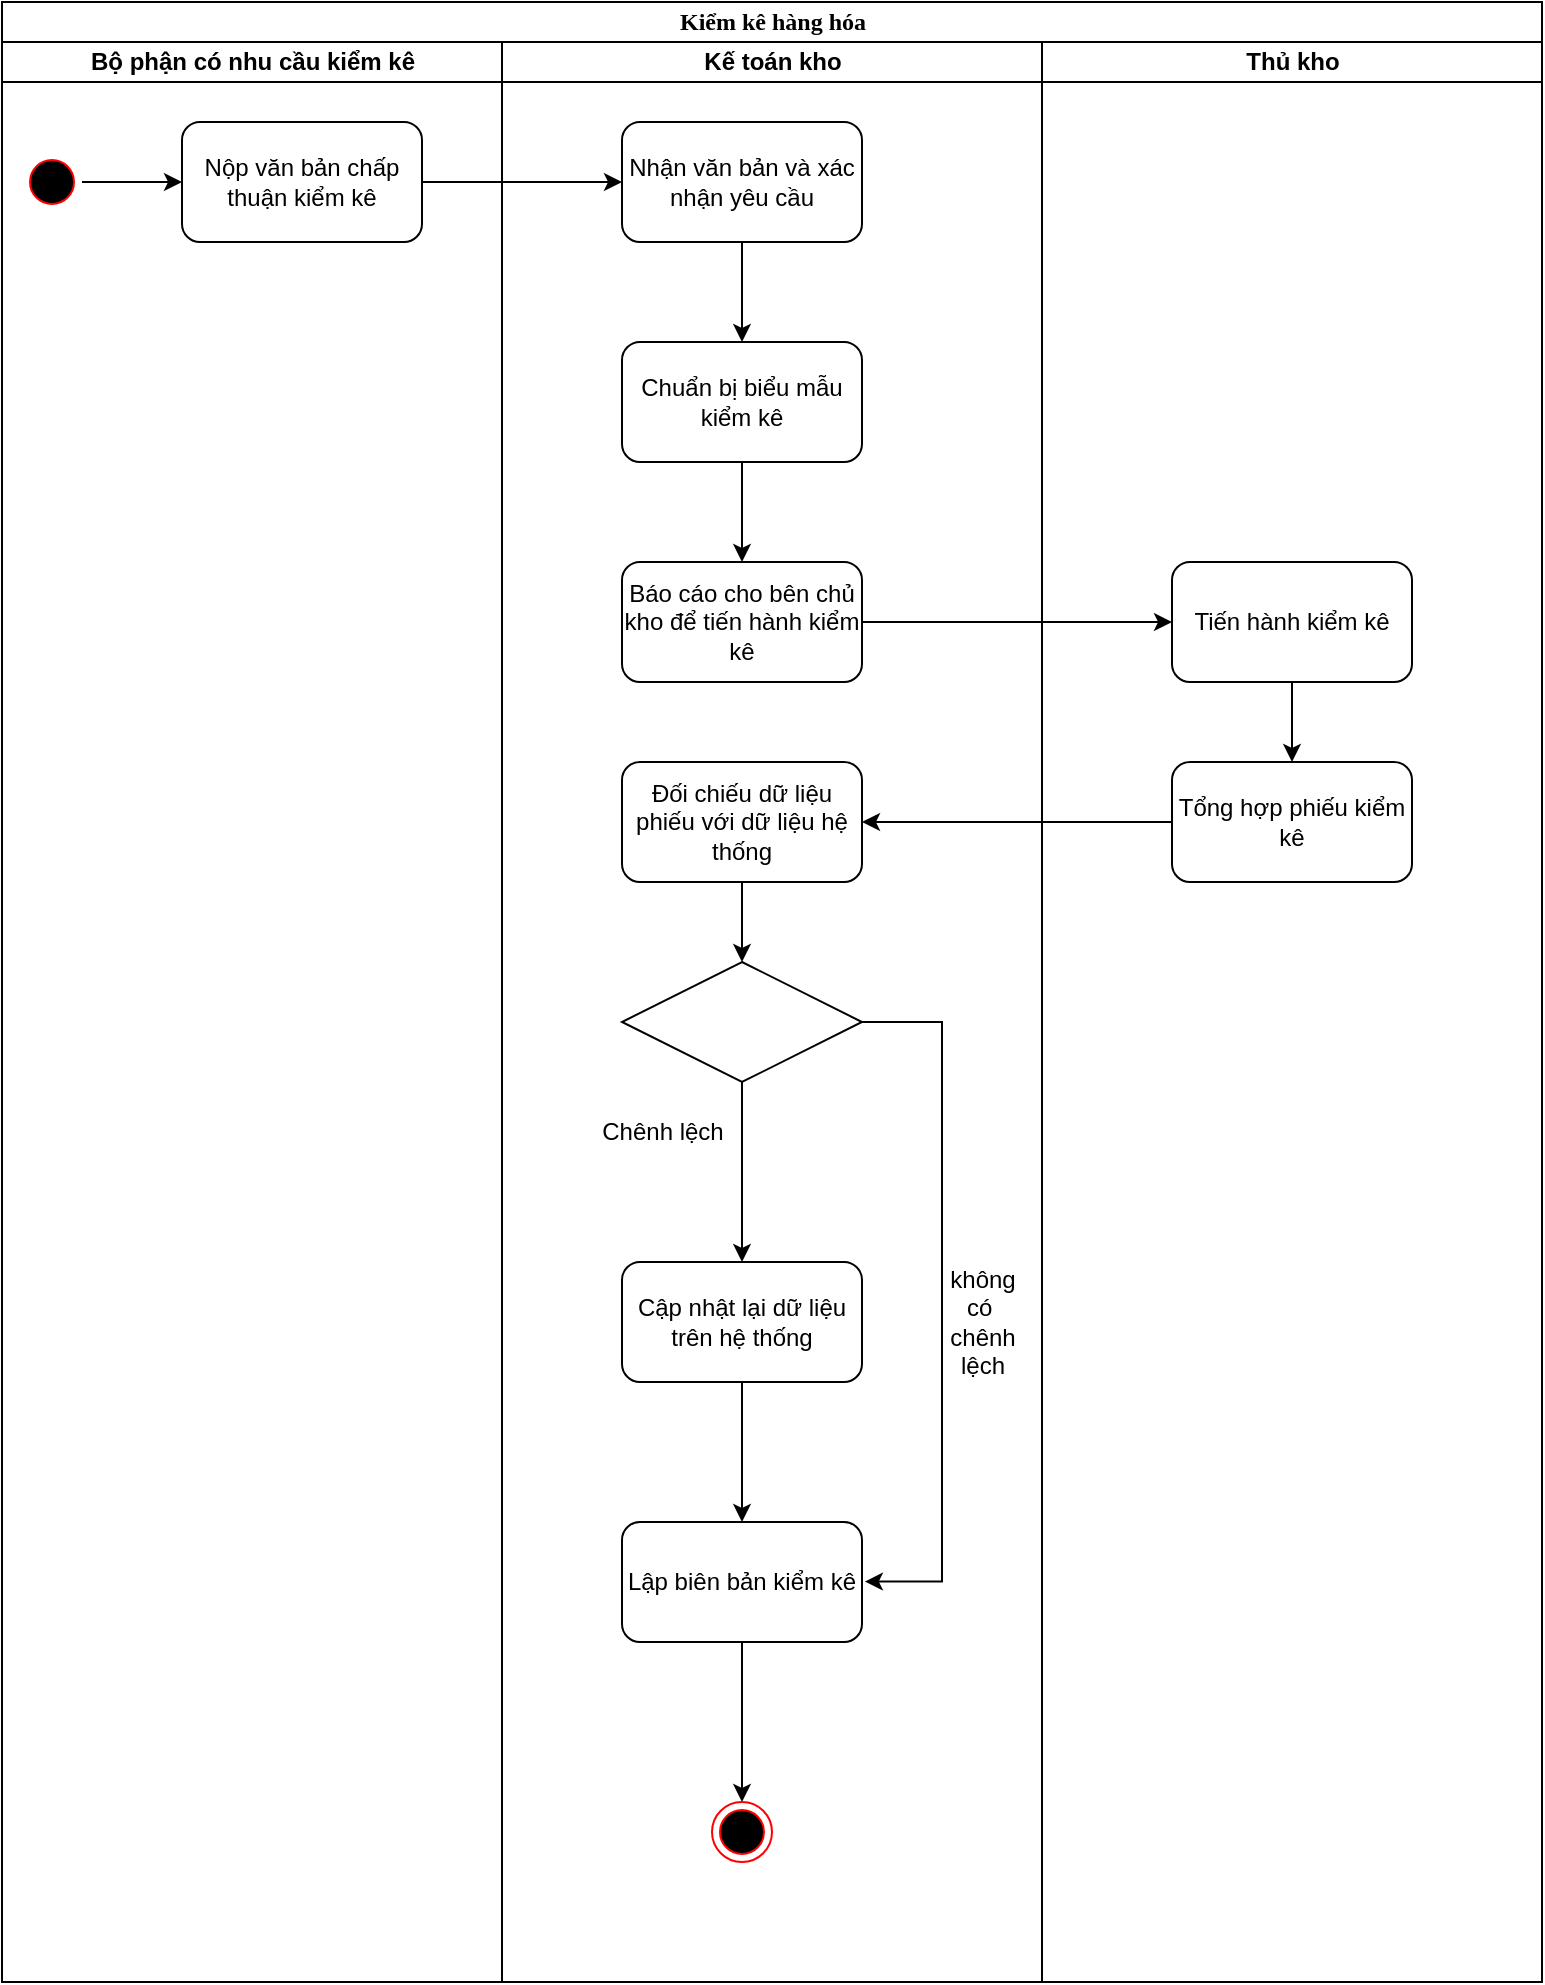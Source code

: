 <mxfile version="28.1.1">
  <diagram name="Page-1" id="0783ab3e-0a74-02c8-0abd-f7b4e66b4bec">
    <mxGraphModel dx="2428" dy="1849" grid="1" gridSize="10" guides="1" tooltips="1" connect="1" arrows="1" fold="1" page="1" pageScale="1" pageWidth="850" pageHeight="1100" background="none" math="0" shadow="0">
      <root>
        <mxCell id="0" />
        <mxCell id="1" parent="0" />
        <mxCell id="7wISNx735t2P9GYu37Is-263" value="Kiểm kê hàng hóa" style="swimlane;html=1;childLayout=stackLayout;startSize=20;rounded=0;shadow=0;comic=0;labelBackgroundColor=none;strokeWidth=1;fontFamily=Verdana;fontSize=12;align=center;" parent="1" vertex="1">
          <mxGeometry x="-250" y="-330" width="770" height="990" as="geometry" />
        </mxCell>
        <mxCell id="7wISNx735t2P9GYu37Is-264" value="Bộ phận có nhu cầu kiểm kê" style="swimlane;html=1;startSize=20;" parent="7wISNx735t2P9GYu37Is-263" vertex="1">
          <mxGeometry y="20" width="250" height="970" as="geometry" />
        </mxCell>
        <mxCell id="O70VJmbWODKezjNh1KI4-9" style="edgeStyle=orthogonalEdgeStyle;rounded=0;orthogonalLoop=1;jettySize=auto;html=1;entryX=0;entryY=0.5;entryDx=0;entryDy=0;" edge="1" parent="7wISNx735t2P9GYu37Is-264" source="O70VJmbWODKezjNh1KI4-2" target="O70VJmbWODKezjNh1KI4-8">
          <mxGeometry relative="1" as="geometry" />
        </mxCell>
        <mxCell id="O70VJmbWODKezjNh1KI4-2" value="" style="ellipse;html=1;shape=startState;fillColor=#000000;strokeColor=#ff0000;" vertex="1" parent="7wISNx735t2P9GYu37Is-264">
          <mxGeometry x="10" y="55" width="30" height="30" as="geometry" />
        </mxCell>
        <mxCell id="O70VJmbWODKezjNh1KI4-8" value="Nộp văn bản chấp thuận kiểm kê" style="rounded=1;whiteSpace=wrap;html=1;" vertex="1" parent="7wISNx735t2P9GYu37Is-264">
          <mxGeometry x="90" y="40" width="120" height="60" as="geometry" />
        </mxCell>
        <mxCell id="7wISNx735t2P9GYu37Is-274" value="Kế toán kho" style="swimlane;html=1;startSize=20;" parent="7wISNx735t2P9GYu37Is-263" vertex="1">
          <mxGeometry x="250" y="20" width="270" height="970" as="geometry" />
        </mxCell>
        <mxCell id="O70VJmbWODKezjNh1KI4-38" style="edgeStyle=orthogonalEdgeStyle;rounded=0;orthogonalLoop=1;jettySize=auto;html=1;entryX=0.5;entryY=0;entryDx=0;entryDy=0;" edge="1" parent="7wISNx735t2P9GYu37Is-274" source="O70VJmbWODKezjNh1KI4-10" target="O70VJmbWODKezjNh1KI4-36">
          <mxGeometry relative="1" as="geometry" />
        </mxCell>
        <mxCell id="O70VJmbWODKezjNh1KI4-10" value="Nhận văn bản và xác nhận yêu cầu" style="rounded=1;whiteSpace=wrap;html=1;" vertex="1" parent="7wISNx735t2P9GYu37Is-274">
          <mxGeometry x="60" y="40" width="120" height="60" as="geometry" />
        </mxCell>
        <mxCell id="O70VJmbWODKezjNh1KI4-12" value="Báo cáo cho bên chủ kho để tiến hành kiểm kê" style="rounded=1;whiteSpace=wrap;html=1;" vertex="1" parent="7wISNx735t2P9GYu37Is-274">
          <mxGeometry x="60" y="260" width="120" height="60" as="geometry" />
        </mxCell>
        <mxCell id="O70VJmbWODKezjNh1KI4-18" value="Đối chiếu dữ liệu phiếu với dữ liệu hệ thống" style="rounded=1;whiteSpace=wrap;html=1;" vertex="1" parent="7wISNx735t2P9GYu37Is-274">
          <mxGeometry x="60" y="360" width="120" height="60" as="geometry" />
        </mxCell>
        <mxCell id="O70VJmbWODKezjNh1KI4-22" style="edgeStyle=orthogonalEdgeStyle;rounded=0;orthogonalLoop=1;jettySize=auto;html=1;" edge="1" parent="7wISNx735t2P9GYu37Is-274" source="O70VJmbWODKezjNh1KI4-21" target="O70VJmbWODKezjNh1KI4-24">
          <mxGeometry relative="1" as="geometry">
            <mxPoint x="120" y="560" as="targetPoint" />
          </mxGeometry>
        </mxCell>
        <mxCell id="O70VJmbWODKezjNh1KI4-23" style="edgeStyle=orthogonalEdgeStyle;rounded=0;orthogonalLoop=1;jettySize=auto;html=1;entryX=1.012;entryY=0.496;entryDx=0;entryDy=0;entryPerimeter=0;exitX=1;exitY=0.5;exitDx=0;exitDy=0;" edge="1" parent="7wISNx735t2P9GYu37Is-274" source="O70VJmbWODKezjNh1KI4-21" target="O70VJmbWODKezjNh1KI4-26">
          <mxGeometry relative="1" as="geometry">
            <mxPoint x="220" y="620" as="targetPoint" />
            <mxPoint x="200" y="480" as="sourcePoint" />
            <Array as="points">
              <mxPoint x="220" y="490" />
              <mxPoint x="220" y="770" />
            </Array>
          </mxGeometry>
        </mxCell>
        <mxCell id="O70VJmbWODKezjNh1KI4-21" value="" style="shape=rhombus;perimeter=rhombusPerimeter;whiteSpace=wrap;html=1;align=center;" vertex="1" parent="7wISNx735t2P9GYu37Is-274">
          <mxGeometry x="60" y="460" width="120" height="60" as="geometry" />
        </mxCell>
        <mxCell id="O70VJmbWODKezjNh1KI4-20" style="edgeStyle=orthogonalEdgeStyle;rounded=0;orthogonalLoop=1;jettySize=auto;html=1;" edge="1" parent="7wISNx735t2P9GYu37Is-274" source="O70VJmbWODKezjNh1KI4-18" target="O70VJmbWODKezjNh1KI4-21">
          <mxGeometry relative="1" as="geometry">
            <mxPoint x="120" y="360" as="targetPoint" />
          </mxGeometry>
        </mxCell>
        <mxCell id="O70VJmbWODKezjNh1KI4-34" style="edgeStyle=orthogonalEdgeStyle;rounded=0;orthogonalLoop=1;jettySize=auto;html=1;" edge="1" parent="7wISNx735t2P9GYu37Is-274" source="O70VJmbWODKezjNh1KI4-24" target="O70VJmbWODKezjNh1KI4-26">
          <mxGeometry relative="1" as="geometry" />
        </mxCell>
        <mxCell id="O70VJmbWODKezjNh1KI4-24" value="Cập nhật lại dữ liệu trên hệ thống" style="rounded=1;whiteSpace=wrap;html=1;" vertex="1" parent="7wISNx735t2P9GYu37Is-274">
          <mxGeometry x="60" y="610" width="120" height="60" as="geometry" />
        </mxCell>
        <mxCell id="O70VJmbWODKezjNh1KI4-33" style="edgeStyle=orthogonalEdgeStyle;rounded=0;orthogonalLoop=1;jettySize=auto;html=1;entryX=0.5;entryY=0;entryDx=0;entryDy=0;" edge="1" parent="7wISNx735t2P9GYu37Is-274" source="O70VJmbWODKezjNh1KI4-26" target="O70VJmbWODKezjNh1KI4-1">
          <mxGeometry relative="1" as="geometry" />
        </mxCell>
        <mxCell id="O70VJmbWODKezjNh1KI4-26" value="Lập biên bản kiểm kê" style="rounded=1;whiteSpace=wrap;html=1;" vertex="1" parent="7wISNx735t2P9GYu37Is-274">
          <mxGeometry x="60" y="740" width="120" height="60" as="geometry" />
        </mxCell>
        <mxCell id="O70VJmbWODKezjNh1KI4-31" value="Chênh lệch" style="text;html=1;align=center;verticalAlign=middle;resizable=0;points=[];autosize=1;strokeColor=none;fillColor=none;" vertex="1" parent="7wISNx735t2P9GYu37Is-274">
          <mxGeometry x="40" y="530" width="80" height="30" as="geometry" />
        </mxCell>
        <mxCell id="O70VJmbWODKezjNh1KI4-1" value="" style="ellipse;html=1;shape=endState;fillColor=#000000;strokeColor=#ff0000;" vertex="1" parent="7wISNx735t2P9GYu37Is-274">
          <mxGeometry x="105" y="880" width="30" height="30" as="geometry" />
        </mxCell>
        <mxCell id="O70VJmbWODKezjNh1KI4-37" style="edgeStyle=orthogonalEdgeStyle;rounded=0;orthogonalLoop=1;jettySize=auto;html=1;entryX=0.5;entryY=0;entryDx=0;entryDy=0;" edge="1" parent="7wISNx735t2P9GYu37Is-274" source="O70VJmbWODKezjNh1KI4-36" target="O70VJmbWODKezjNh1KI4-12">
          <mxGeometry relative="1" as="geometry" />
        </mxCell>
        <mxCell id="O70VJmbWODKezjNh1KI4-36" value="Chuẩn bị biểu mẫu kiểm kê" style="rounded=1;whiteSpace=wrap;html=1;" vertex="1" parent="7wISNx735t2P9GYu37Is-274">
          <mxGeometry x="60" y="150" width="120" height="60" as="geometry" />
        </mxCell>
        <mxCell id="O70VJmbWODKezjNh1KI4-30" value="không&lt;div&gt;có&amp;nbsp;&lt;/div&gt;&lt;div&gt;chênh&lt;/div&gt;&lt;div&gt;lệch&lt;/div&gt;" style="text;html=1;align=center;verticalAlign=middle;resizable=0;points=[];autosize=1;strokeColor=none;fillColor=none;" vertex="1" parent="7wISNx735t2P9GYu37Is-274">
          <mxGeometry x="210" y="605" width="60" height="70" as="geometry" />
        </mxCell>
        <mxCell id="7wISNx735t2P9GYu37Is-290" value="Thủ kho" style="swimlane;html=1;startSize=20;" parent="7wISNx735t2P9GYu37Is-263" vertex="1">
          <mxGeometry x="520" y="20" width="250" height="970" as="geometry" />
        </mxCell>
        <mxCell id="O70VJmbWODKezjNh1KI4-17" style="edgeStyle=orthogonalEdgeStyle;rounded=0;orthogonalLoop=1;jettySize=auto;html=1;entryX=0.5;entryY=0;entryDx=0;entryDy=0;" edge="1" parent="7wISNx735t2P9GYu37Is-290" source="O70VJmbWODKezjNh1KI4-14" target="O70VJmbWODKezjNh1KI4-16">
          <mxGeometry relative="1" as="geometry" />
        </mxCell>
        <mxCell id="O70VJmbWODKezjNh1KI4-14" value="Tiến hành kiểm kê" style="rounded=1;whiteSpace=wrap;html=1;" vertex="1" parent="7wISNx735t2P9GYu37Is-290">
          <mxGeometry x="65" y="260" width="120" height="60" as="geometry" />
        </mxCell>
        <mxCell id="O70VJmbWODKezjNh1KI4-16" value="Tổng hợp phiếu kiểm kê" style="rounded=1;whiteSpace=wrap;html=1;" vertex="1" parent="7wISNx735t2P9GYu37Is-290">
          <mxGeometry x="65" y="360" width="120" height="60" as="geometry" />
        </mxCell>
        <mxCell id="O70VJmbWODKezjNh1KI4-11" style="edgeStyle=orthogonalEdgeStyle;rounded=0;orthogonalLoop=1;jettySize=auto;html=1;" edge="1" parent="7wISNx735t2P9GYu37Is-263" source="O70VJmbWODKezjNh1KI4-8" target="O70VJmbWODKezjNh1KI4-10">
          <mxGeometry relative="1" as="geometry" />
        </mxCell>
        <mxCell id="O70VJmbWODKezjNh1KI4-15" style="edgeStyle=orthogonalEdgeStyle;rounded=0;orthogonalLoop=1;jettySize=auto;html=1;entryX=0;entryY=0.5;entryDx=0;entryDy=0;" edge="1" parent="7wISNx735t2P9GYu37Is-263" source="O70VJmbWODKezjNh1KI4-12" target="O70VJmbWODKezjNh1KI4-14">
          <mxGeometry relative="1" as="geometry" />
        </mxCell>
        <mxCell id="O70VJmbWODKezjNh1KI4-19" style="edgeStyle=orthogonalEdgeStyle;rounded=0;orthogonalLoop=1;jettySize=auto;html=1;entryX=1;entryY=0.5;entryDx=0;entryDy=0;" edge="1" parent="7wISNx735t2P9GYu37Is-263" source="O70VJmbWODKezjNh1KI4-16" target="O70VJmbWODKezjNh1KI4-18">
          <mxGeometry relative="1" as="geometry" />
        </mxCell>
      </root>
    </mxGraphModel>
  </diagram>
</mxfile>
